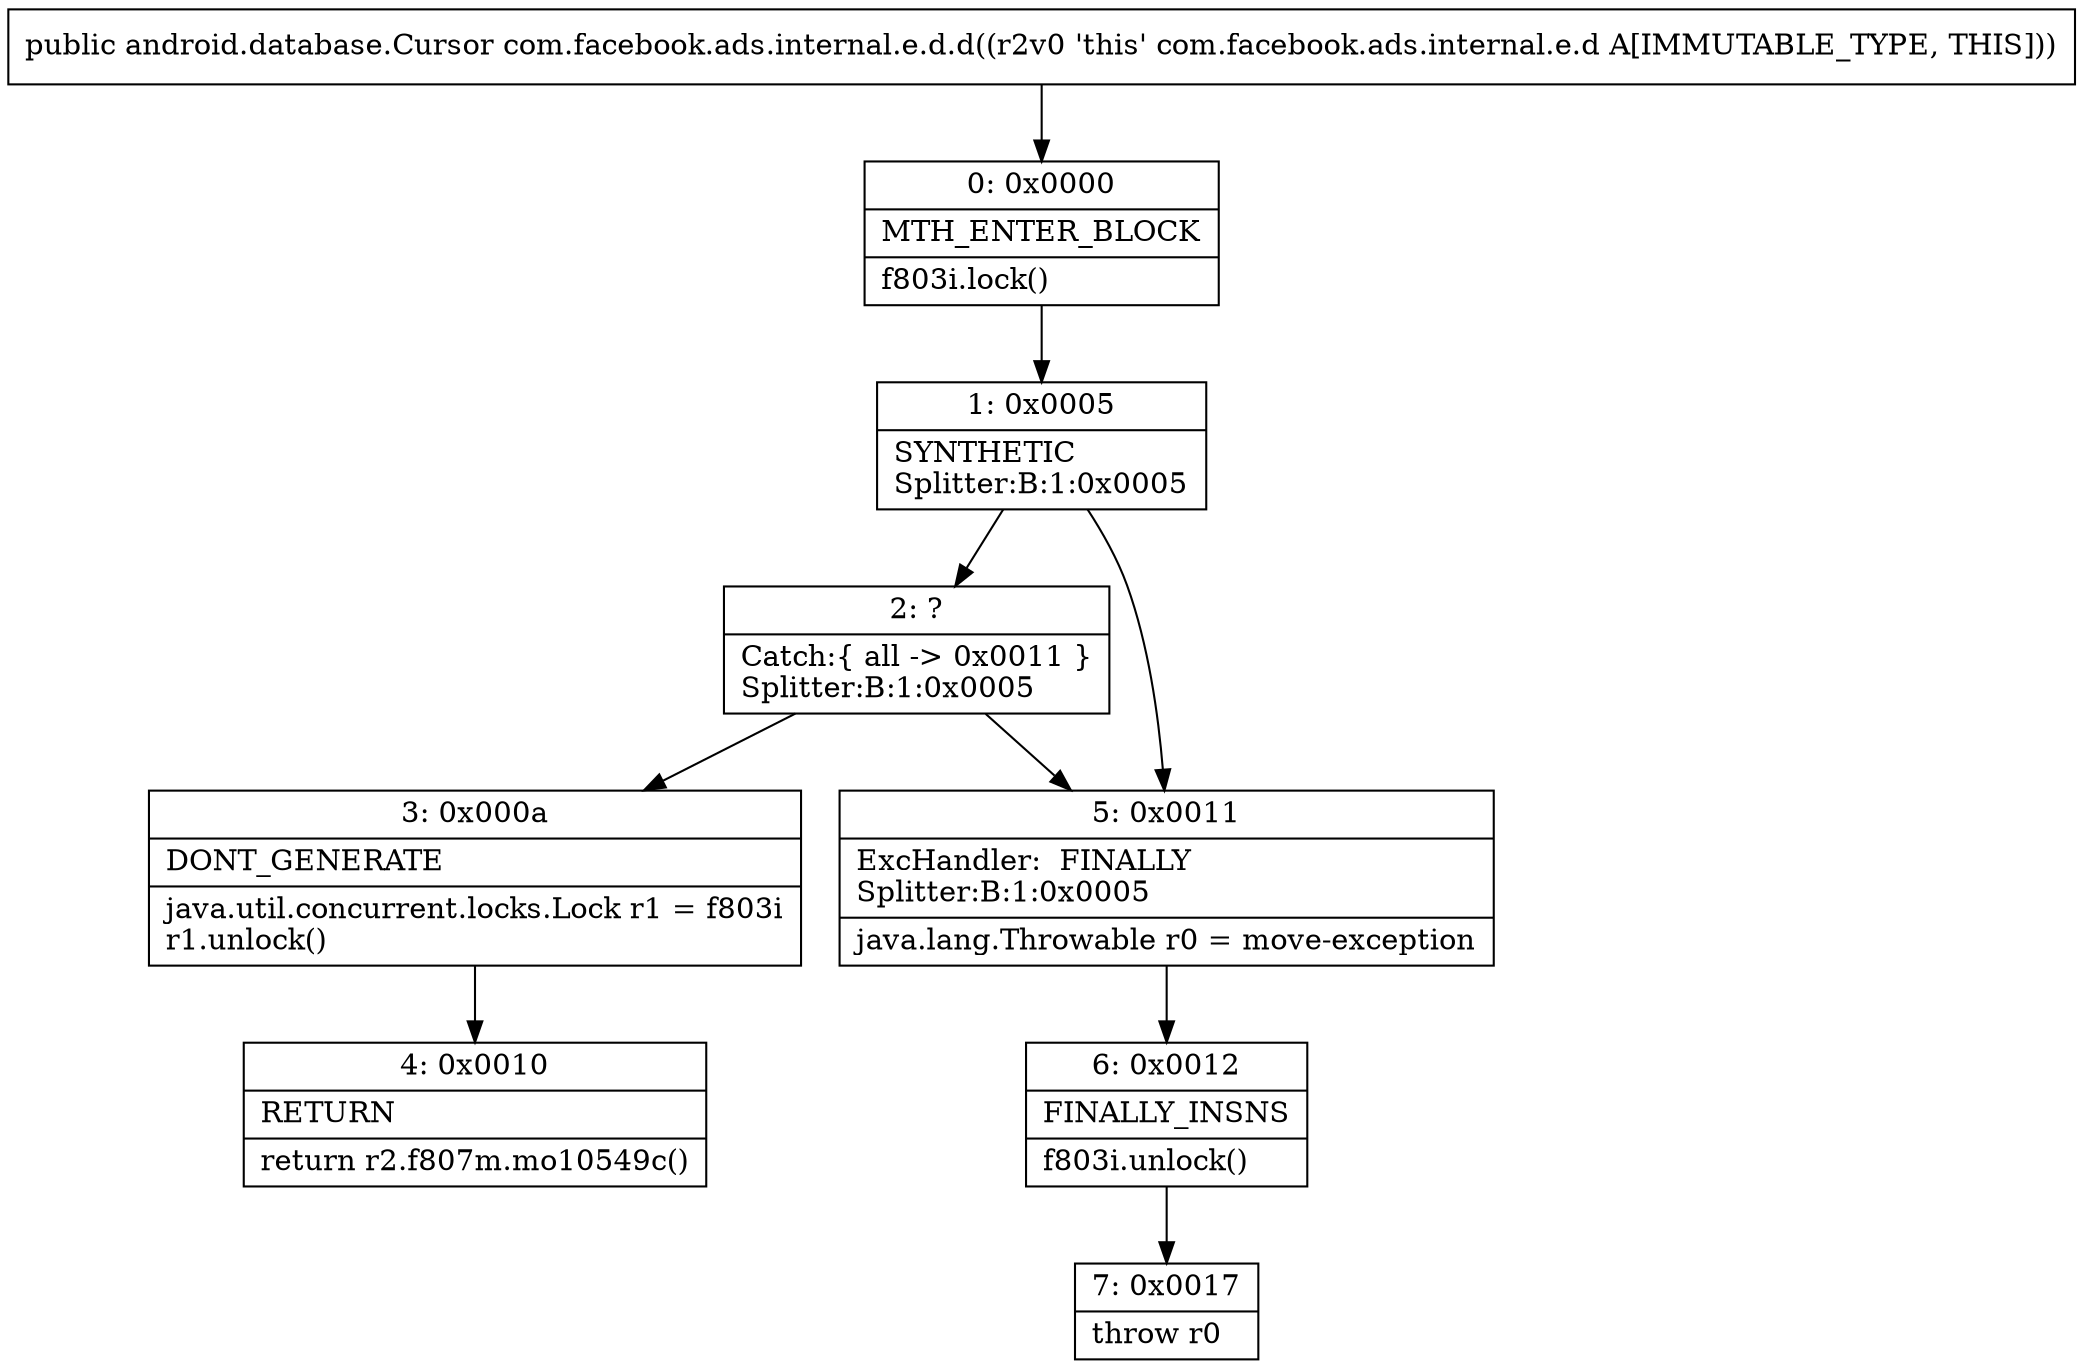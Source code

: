 digraph "CFG forcom.facebook.ads.internal.e.d.d()Landroid\/database\/Cursor;" {
Node_0 [shape=record,label="{0\:\ 0x0000|MTH_ENTER_BLOCK\l|f803i.lock()\l}"];
Node_1 [shape=record,label="{1\:\ 0x0005|SYNTHETIC\lSplitter:B:1:0x0005\l}"];
Node_2 [shape=record,label="{2\:\ ?|Catch:\{ all \-\> 0x0011 \}\lSplitter:B:1:0x0005\l}"];
Node_3 [shape=record,label="{3\:\ 0x000a|DONT_GENERATE\l|java.util.concurrent.locks.Lock r1 = f803i\lr1.unlock()\l}"];
Node_4 [shape=record,label="{4\:\ 0x0010|RETURN\l|return r2.f807m.mo10549c()\l}"];
Node_5 [shape=record,label="{5\:\ 0x0011|ExcHandler:  FINALLY\lSplitter:B:1:0x0005\l|java.lang.Throwable r0 = move\-exception\l}"];
Node_6 [shape=record,label="{6\:\ 0x0012|FINALLY_INSNS\l|f803i.unlock()\l}"];
Node_7 [shape=record,label="{7\:\ 0x0017|throw r0\l}"];
MethodNode[shape=record,label="{public android.database.Cursor com.facebook.ads.internal.e.d.d((r2v0 'this' com.facebook.ads.internal.e.d A[IMMUTABLE_TYPE, THIS])) }"];
MethodNode -> Node_0;
Node_0 -> Node_1;
Node_1 -> Node_2;
Node_1 -> Node_5;
Node_2 -> Node_3;
Node_2 -> Node_5;
Node_3 -> Node_4;
Node_5 -> Node_6;
Node_6 -> Node_7;
}


